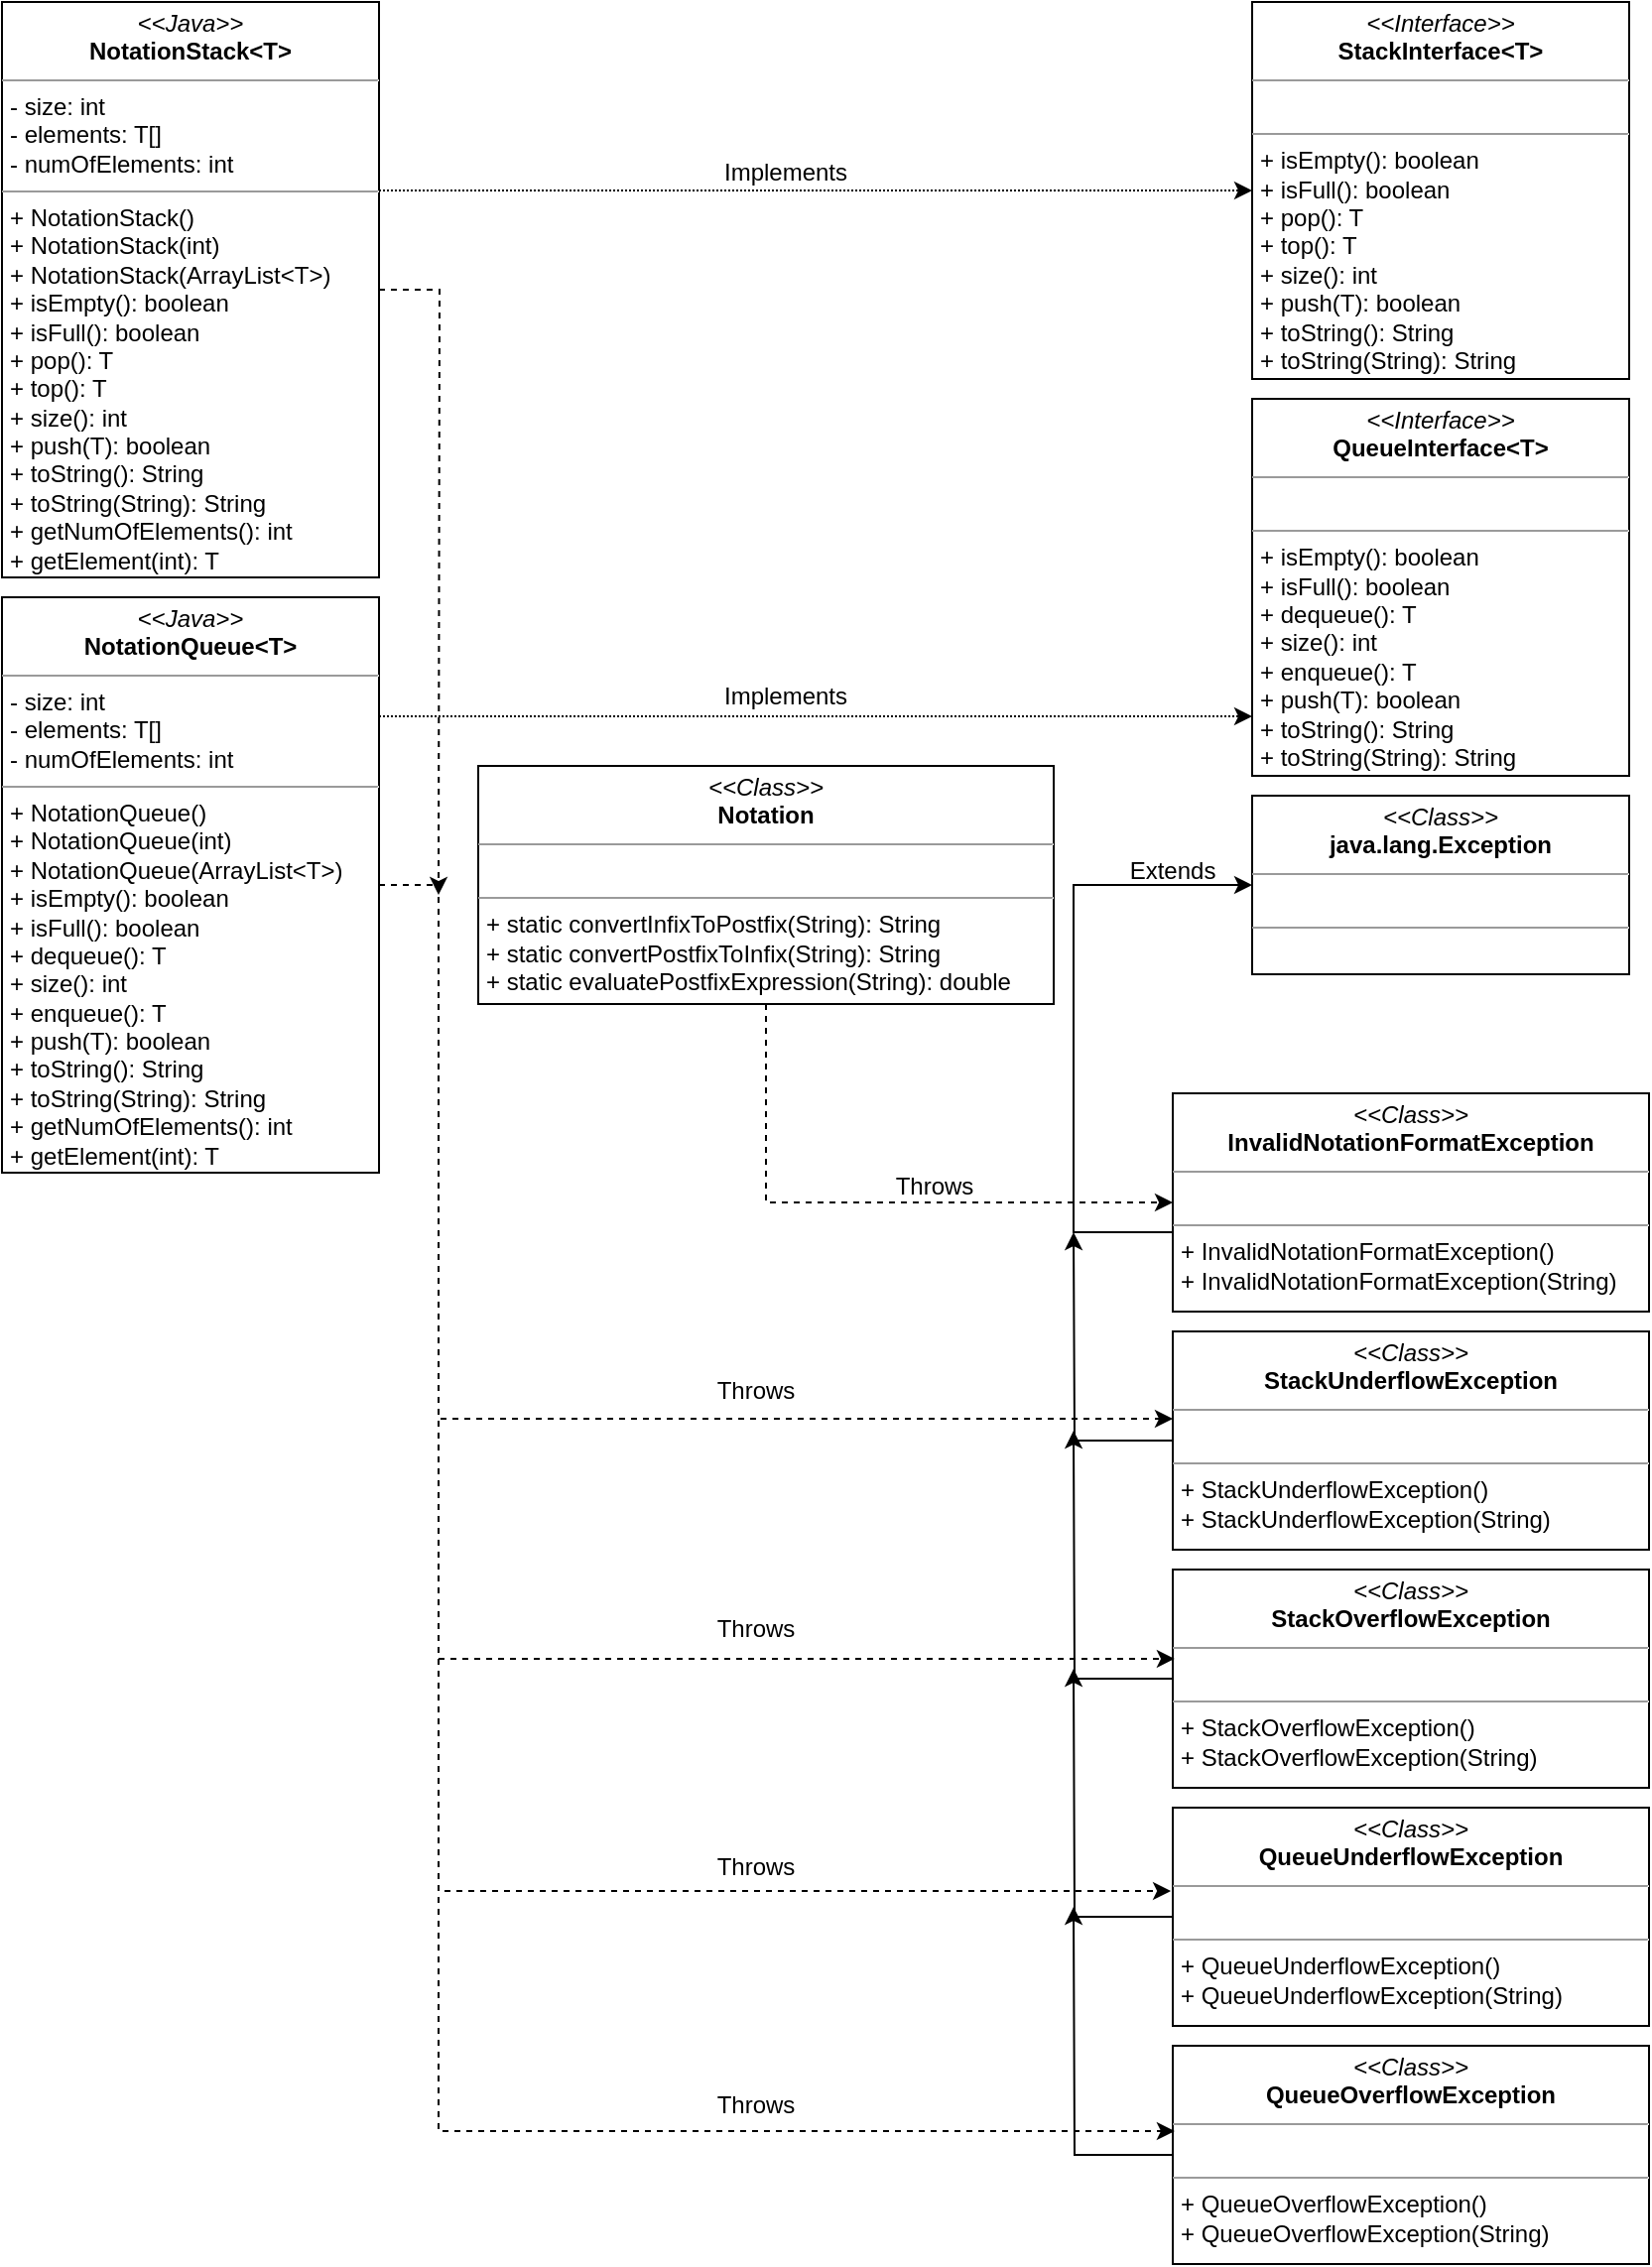 <mxfile version="13.7.3" type="device"><diagram id="xD7eP7tqdC4LabMXEjLY" name="Page-1"><mxGraphModel dx="1106" dy="852" grid="1" gridSize="10" guides="1" tooltips="1" connect="1" arrows="1" fold="1" page="1" pageScale="1" pageWidth="850" pageHeight="1100" math="0" shadow="0"><root><mxCell id="0"/><mxCell id="1" parent="0"/><mxCell id="dxhLuJRopRHCI-AnocjH-1" value="&lt;p style=&quot;margin: 0px ; margin-top: 4px ; text-align: center&quot;&gt;&lt;i&gt;&amp;lt;&amp;lt;Interface&amp;gt;&amp;gt;&lt;/i&gt;&lt;br&gt;&lt;b&gt;StackInterface&amp;lt;T&amp;gt;&lt;/b&gt;&lt;/p&gt;&lt;hr size=&quot;1&quot;&gt;&lt;p style=&quot;margin: 0px ; margin-left: 4px&quot;&gt;&lt;br&gt;&lt;/p&gt;&lt;hr size=&quot;1&quot;&gt;&lt;p style=&quot;margin: 0px ; margin-left: 4px&quot;&gt;+ isEmpty(): boolean&lt;br&gt;&lt;/p&gt;&lt;p style=&quot;margin: 0px ; margin-left: 4px&quot;&gt;+ isFull(): boolean&lt;/p&gt;&lt;p style=&quot;margin: 0px ; margin-left: 4px&quot;&gt;+ pop(): T&lt;/p&gt;&lt;p style=&quot;margin: 0px ; margin-left: 4px&quot;&gt;+ top(): T&lt;/p&gt;&lt;p style=&quot;margin: 0px ; margin-left: 4px&quot;&gt;+ size(): int&lt;/p&gt;&lt;p style=&quot;margin: 0px ; margin-left: 4px&quot;&gt;+ push(T): boolean&lt;/p&gt;&lt;p style=&quot;margin: 0px ; margin-left: 4px&quot;&gt;+ toString(): String&lt;/p&gt;&lt;p style=&quot;margin: 0px ; margin-left: 4px&quot;&gt;+ toString(String): String&lt;/p&gt;" style="verticalAlign=top;align=left;overflow=fill;fontSize=12;fontFamily=Helvetica;html=1;" vertex="1" parent="1"><mxGeometry x="640" y="10" width="190" height="190" as="geometry"/></mxCell><mxCell id="dxhLuJRopRHCI-AnocjH-2" value="&lt;p style=&quot;margin: 0px ; margin-top: 4px ; text-align: center&quot;&gt;&lt;i&gt;&amp;lt;&amp;lt;Interface&amp;gt;&amp;gt;&lt;/i&gt;&lt;br&gt;&lt;b&gt;QueueInterface&amp;lt;T&amp;gt;&lt;/b&gt;&lt;/p&gt;&lt;hr size=&quot;1&quot;&gt;&lt;p style=&quot;margin: 0px ; margin-left: 4px&quot;&gt;&lt;br&gt;&lt;/p&gt;&lt;hr size=&quot;1&quot;&gt;&lt;p style=&quot;margin: 0px ; margin-left: 4px&quot;&gt;+ isEmpty(): boolean&lt;br&gt;&lt;/p&gt;&lt;p style=&quot;margin: 0px ; margin-left: 4px&quot;&gt;+ isFull(): boolean&lt;/p&gt;&lt;p style=&quot;margin: 0px ; margin-left: 4px&quot;&gt;+ dequeue(): T&lt;/p&gt;&lt;p style=&quot;margin: 0px ; margin-left: 4px&quot;&gt;+ size(): int&lt;br&gt;&lt;/p&gt;&lt;p style=&quot;margin: 0px ; margin-left: 4px&quot;&gt;+ enqueue(): T&lt;/p&gt;&lt;p style=&quot;margin: 0px ; margin-left: 4px&quot;&gt;+ push(T): boolean&lt;/p&gt;&lt;p style=&quot;margin: 0px ; margin-left: 4px&quot;&gt;+ toString(): String&lt;/p&gt;&lt;p style=&quot;margin: 0px ; margin-left: 4px&quot;&gt;+ toString(String): String&lt;/p&gt;" style="verticalAlign=top;align=left;overflow=fill;fontSize=12;fontFamily=Helvetica;html=1;" vertex="1" parent="1"><mxGeometry x="640" y="210" width="190" height="190" as="geometry"/></mxCell><mxCell id="dxhLuJRopRHCI-AnocjH-6" style="edgeStyle=orthogonalEdgeStyle;rounded=0;orthogonalLoop=1;jettySize=auto;html=1;entryX=0;entryY=0.5;entryDx=0;entryDy=0;" edge="1" parent="1" source="dxhLuJRopRHCI-AnocjH-3" target="dxhLuJRopRHCI-AnocjH-4"><mxGeometry relative="1" as="geometry"><Array as="points"><mxPoint x="550" y="630"/><mxPoint x="550" y="455"/></Array></mxGeometry></mxCell><mxCell id="dxhLuJRopRHCI-AnocjH-3" value="&lt;p style=&quot;margin: 0px ; margin-top: 4px ; text-align: center&quot;&gt;&lt;i&gt;&amp;lt;&amp;lt;Class&amp;gt;&amp;gt;&lt;/i&gt;&lt;br&gt;&lt;b&gt;InvalidNotationFormatException&lt;/b&gt;&lt;/p&gt;&lt;hr size=&quot;1&quot;&gt;&lt;p style=&quot;margin: 0px ; margin-left: 4px&quot;&gt;&lt;br&gt;&lt;/p&gt;&lt;hr size=&quot;1&quot;&gt;&lt;p style=&quot;margin: 0px ; margin-left: 4px&quot;&gt;+ InvalidNotationFormatException()&lt;/p&gt;&lt;p style=&quot;margin: 0px ; margin-left: 4px&quot;&gt;+ InvalidNotationFormatException(String)&lt;/p&gt;&lt;p style=&quot;margin: 0px ; margin-left: 4px&quot;&gt;&lt;br&gt;&lt;/p&gt;" style="verticalAlign=top;align=left;overflow=fill;fontSize=12;fontFamily=Helvetica;html=1;" vertex="1" parent="1"><mxGeometry x="600" y="560" width="240" height="110" as="geometry"/></mxCell><mxCell id="dxhLuJRopRHCI-AnocjH-4" value="&lt;p style=&quot;margin: 0px ; margin-top: 4px ; text-align: center&quot;&gt;&lt;i&gt;&amp;lt;&amp;lt;Class&amp;gt;&amp;gt;&lt;/i&gt;&lt;br&gt;&lt;b&gt;java.lang.Exception&lt;/b&gt;&lt;/p&gt;&lt;hr size=&quot;1&quot;&gt;&lt;p style=&quot;margin: 0px ; margin-left: 4px&quot;&gt;&lt;br&gt;&lt;/p&gt;&lt;hr size=&quot;1&quot;&gt;&lt;p style=&quot;margin: 0px ; margin-left: 4px&quot;&gt;&lt;br&gt;&lt;/p&gt;" style="verticalAlign=top;align=left;overflow=fill;fontSize=12;fontFamily=Helvetica;html=1;" vertex="1" parent="1"><mxGeometry x="640" y="410" width="190" height="90" as="geometry"/></mxCell><mxCell id="dxhLuJRopRHCI-AnocjH-8" style="edgeStyle=orthogonalEdgeStyle;rounded=0;orthogonalLoop=1;jettySize=auto;html=1;" edge="1" parent="1" source="dxhLuJRopRHCI-AnocjH-7"><mxGeometry relative="1" as="geometry"><mxPoint x="550" y="630" as="targetPoint"/></mxGeometry></mxCell><mxCell id="dxhLuJRopRHCI-AnocjH-7" value="&lt;p style=&quot;margin: 0px ; margin-top: 4px ; text-align: center&quot;&gt;&lt;i&gt;&amp;lt;&amp;lt;Class&amp;gt;&amp;gt;&lt;/i&gt;&lt;br&gt;&lt;b&gt;StackUnderflowException&lt;/b&gt;&lt;/p&gt;&lt;hr size=&quot;1&quot;&gt;&lt;p style=&quot;margin: 0px ; margin-left: 4px&quot;&gt;&lt;br&gt;&lt;/p&gt;&lt;hr size=&quot;1&quot;&gt;&lt;p style=&quot;margin: 0px ; margin-left: 4px&quot;&gt;+ StackUnderflowException()&lt;/p&gt;&lt;p style=&quot;margin: 0px ; margin-left: 4px&quot;&gt;+ StackUnderflowException(String)&lt;/p&gt;" style="verticalAlign=top;align=left;overflow=fill;fontSize=12;fontFamily=Helvetica;html=1;" vertex="1" parent="1"><mxGeometry x="600" y="680" width="240" height="110" as="geometry"/></mxCell><mxCell id="dxhLuJRopRHCI-AnocjH-10" style="edgeStyle=orthogonalEdgeStyle;rounded=0;orthogonalLoop=1;jettySize=auto;html=1;" edge="1" parent="1" source="dxhLuJRopRHCI-AnocjH-9"><mxGeometry relative="1" as="geometry"><mxPoint x="550" y="730" as="targetPoint"/></mxGeometry></mxCell><mxCell id="dxhLuJRopRHCI-AnocjH-9" value="&lt;p style=&quot;margin: 0px ; margin-top: 4px ; text-align: center&quot;&gt;&lt;i&gt;&amp;lt;&amp;lt;Class&amp;gt;&amp;gt;&lt;/i&gt;&lt;br&gt;&lt;b&gt;StackOverflowException&lt;/b&gt;&lt;/p&gt;&lt;hr size=&quot;1&quot;&gt;&lt;p style=&quot;margin: 0px ; margin-left: 4px&quot;&gt;&lt;br&gt;&lt;/p&gt;&lt;hr size=&quot;1&quot;&gt;&lt;p style=&quot;margin: 0px ; margin-left: 4px&quot;&gt;+ StackOverflowException()&lt;/p&gt;&lt;p style=&quot;margin: 0px ; margin-left: 4px&quot;&gt;+ StackOverflowException(String)&lt;/p&gt;" style="verticalAlign=top;align=left;overflow=fill;fontSize=12;fontFamily=Helvetica;html=1;" vertex="1" parent="1"><mxGeometry x="600" y="800" width="240" height="110" as="geometry"/></mxCell><mxCell id="dxhLuJRopRHCI-AnocjH-12" style="edgeStyle=orthogonalEdgeStyle;rounded=0;orthogonalLoop=1;jettySize=auto;html=1;" edge="1" parent="1" source="dxhLuJRopRHCI-AnocjH-11"><mxGeometry relative="1" as="geometry"><mxPoint x="550" y="850" as="targetPoint"/></mxGeometry></mxCell><mxCell id="dxhLuJRopRHCI-AnocjH-11" value="&lt;p style=&quot;margin: 0px ; margin-top: 4px ; text-align: center&quot;&gt;&lt;i&gt;&amp;lt;&amp;lt;Class&amp;gt;&amp;gt;&lt;/i&gt;&lt;br&gt;&lt;b&gt;QueueUnderflowException&lt;/b&gt;&lt;/p&gt;&lt;hr size=&quot;1&quot;&gt;&lt;p style=&quot;margin: 0px ; margin-left: 4px&quot;&gt;&lt;br&gt;&lt;/p&gt;&lt;hr size=&quot;1&quot;&gt;&lt;p style=&quot;margin: 0px ; margin-left: 4px&quot;&gt;+ QueueUnderflowException()&lt;/p&gt;&lt;p style=&quot;margin: 0px ; margin-left: 4px&quot;&gt;+ QueueUnderflowException(String)&lt;/p&gt;" style="verticalAlign=top;align=left;overflow=fill;fontSize=12;fontFamily=Helvetica;html=1;" vertex="1" parent="1"><mxGeometry x="600" y="920" width="240" height="110" as="geometry"/></mxCell><mxCell id="dxhLuJRopRHCI-AnocjH-14" style="edgeStyle=orthogonalEdgeStyle;rounded=0;orthogonalLoop=1;jettySize=auto;html=1;" edge="1" parent="1" source="dxhLuJRopRHCI-AnocjH-13"><mxGeometry relative="1" as="geometry"><mxPoint x="550" y="970" as="targetPoint"/></mxGeometry></mxCell><mxCell id="dxhLuJRopRHCI-AnocjH-13" value="&lt;p style=&quot;margin: 0px ; margin-top: 4px ; text-align: center&quot;&gt;&lt;i&gt;&amp;lt;&amp;lt;Class&amp;gt;&amp;gt;&lt;/i&gt;&lt;br&gt;&lt;b&gt;QueueOverflowException&lt;/b&gt;&lt;/p&gt;&lt;hr size=&quot;1&quot;&gt;&lt;p style=&quot;margin: 0px ; margin-left: 4px&quot;&gt;&lt;br&gt;&lt;/p&gt;&lt;hr size=&quot;1&quot;&gt;&lt;p style=&quot;margin: 0px ; margin-left: 4px&quot;&gt;+ QueueOverflowException()&lt;/p&gt;&lt;p style=&quot;margin: 0px ; margin-left: 4px&quot;&gt;+ QueueOverflowException(String)&lt;/p&gt;" style="verticalAlign=top;align=left;overflow=fill;fontSize=12;fontFamily=Helvetica;html=1;" vertex="1" parent="1"><mxGeometry x="600" y="1040" width="240" height="110" as="geometry"/></mxCell><mxCell id="dxhLuJRopRHCI-AnocjH-16" style="edgeStyle=orthogonalEdgeStyle;rounded=0;orthogonalLoop=1;jettySize=auto;html=1;entryX=0;entryY=0.5;entryDx=0;entryDy=0;dashed=1;dashPattern=1 1;" edge="1" parent="1" source="dxhLuJRopRHCI-AnocjH-15" target="dxhLuJRopRHCI-AnocjH-1"><mxGeometry relative="1" as="geometry"><Array as="points"><mxPoint x="580" y="105"/><mxPoint x="580" y="105"/></Array></mxGeometry></mxCell><mxCell id="dxhLuJRopRHCI-AnocjH-31" style="edgeStyle=orthogonalEdgeStyle;rounded=0;orthogonalLoop=1;jettySize=auto;html=1;dashed=1;" edge="1" parent="1" source="dxhLuJRopRHCI-AnocjH-15"><mxGeometry relative="1" as="geometry"><mxPoint x="230" y="460" as="targetPoint"/></mxGeometry></mxCell><mxCell id="dxhLuJRopRHCI-AnocjH-15" value="&lt;p style=&quot;margin: 0px ; margin-top: 4px ; text-align: center&quot;&gt;&lt;i&gt;&amp;lt;&amp;lt;Java&amp;gt;&amp;gt;&lt;/i&gt;&lt;br&gt;&lt;b&gt;NotationStack&amp;lt;T&amp;gt;&lt;/b&gt;&lt;/p&gt;&lt;hr size=&quot;1&quot;&gt;&lt;p style=&quot;margin: 0px ; margin-left: 4px&quot;&gt;- size: int&lt;/p&gt;&lt;p style=&quot;margin: 0px ; margin-left: 4px&quot;&gt;- elements: T[]&lt;/p&gt;&lt;p style=&quot;margin: 0px ; margin-left: 4px&quot;&gt;- numOfElements: int&lt;/p&gt;&lt;hr size=&quot;1&quot;&gt;&lt;p style=&quot;margin: 0px 0px 0px 4px&quot;&gt;+ NotationStack()&lt;/p&gt;&lt;p style=&quot;margin: 0px 0px 0px 4px&quot;&gt;+ NotationStack(int)&lt;/p&gt;&lt;p style=&quot;margin: 0px 0px 0px 4px&quot;&gt;+ NotationStack(ArrayList&amp;lt;T&amp;gt;)&lt;/p&gt;&lt;p style=&quot;margin: 0px 0px 0px 4px&quot;&gt;+ isEmpty(): boolean&lt;br&gt;&lt;/p&gt;&lt;p style=&quot;margin: 0px 0px 0px 4px&quot;&gt;+ isFull(): boolean&lt;/p&gt;&lt;p style=&quot;margin: 0px 0px 0px 4px&quot;&gt;+ pop(): T&lt;/p&gt;&lt;p style=&quot;margin: 0px 0px 0px 4px&quot;&gt;+ top(): T&lt;/p&gt;&lt;p style=&quot;margin: 0px 0px 0px 4px&quot;&gt;+ size(): int&lt;/p&gt;&lt;p style=&quot;margin: 0px 0px 0px 4px&quot;&gt;+ push(T): boolean&lt;/p&gt;&lt;p style=&quot;margin: 0px 0px 0px 4px&quot;&gt;+ toString(): String&lt;/p&gt;&lt;p style=&quot;margin: 0px 0px 0px 4px&quot;&gt;+ toString(String): String&lt;/p&gt;&lt;p style=&quot;margin: 0px 0px 0px 4px&quot;&gt;+ getNumOfElements(): int&lt;/p&gt;&lt;p style=&quot;margin: 0px 0px 0px 4px&quot;&gt;+ getElement(int): T&lt;/p&gt;" style="verticalAlign=top;align=left;overflow=fill;fontSize=12;fontFamily=Helvetica;html=1;" vertex="1" parent="1"><mxGeometry x="10" y="10" width="190" height="290" as="geometry"/></mxCell><mxCell id="dxhLuJRopRHCI-AnocjH-18" style="edgeStyle=orthogonalEdgeStyle;rounded=0;orthogonalLoop=1;jettySize=auto;html=1;dashed=1;dashPattern=1 1;" edge="1" parent="1" source="dxhLuJRopRHCI-AnocjH-17"><mxGeometry relative="1" as="geometry"><mxPoint x="640" y="370" as="targetPoint"/><Array as="points"><mxPoint x="640" y="370"/></Array></mxGeometry></mxCell><mxCell id="dxhLuJRopRHCI-AnocjH-29" style="edgeStyle=orthogonalEdgeStyle;rounded=0;orthogonalLoop=1;jettySize=auto;html=1;entryX=0;entryY=0.4;entryDx=0;entryDy=0;entryPerimeter=0;dashed=1;" edge="1" parent="1" source="dxhLuJRopRHCI-AnocjH-17" target="dxhLuJRopRHCI-AnocjH-7"><mxGeometry relative="1" as="geometry"><Array as="points"><mxPoint x="230" y="455"/><mxPoint x="230" y="724"/></Array></mxGeometry></mxCell><mxCell id="dxhLuJRopRHCI-AnocjH-32" style="edgeStyle=orthogonalEdgeStyle;rounded=0;orthogonalLoop=1;jettySize=auto;html=1;entryX=0.004;entryY=0.409;entryDx=0;entryDy=0;entryPerimeter=0;dashed=1;" edge="1" parent="1" source="dxhLuJRopRHCI-AnocjH-17" target="dxhLuJRopRHCI-AnocjH-9"><mxGeometry relative="1" as="geometry"><Array as="points"><mxPoint x="230" y="455"/><mxPoint x="230" y="845"/></Array></mxGeometry></mxCell><mxCell id="dxhLuJRopRHCI-AnocjH-34" style="edgeStyle=orthogonalEdgeStyle;rounded=0;orthogonalLoop=1;jettySize=auto;html=1;entryX=-0.004;entryY=0.382;entryDx=0;entryDy=0;entryPerimeter=0;dashed=1;" edge="1" parent="1" source="dxhLuJRopRHCI-AnocjH-17" target="dxhLuJRopRHCI-AnocjH-11"><mxGeometry relative="1" as="geometry"><Array as="points"><mxPoint x="230" y="455"/><mxPoint x="230" y="962"/></Array></mxGeometry></mxCell><mxCell id="dxhLuJRopRHCI-AnocjH-35" style="edgeStyle=orthogonalEdgeStyle;rounded=0;orthogonalLoop=1;jettySize=auto;html=1;entryX=0.004;entryY=0.391;entryDx=0;entryDy=0;entryPerimeter=0;dashed=1;" edge="1" parent="1" source="dxhLuJRopRHCI-AnocjH-17" target="dxhLuJRopRHCI-AnocjH-13"><mxGeometry relative="1" as="geometry"><Array as="points"><mxPoint x="230" y="455"/><mxPoint x="230" y="1083"/></Array></mxGeometry></mxCell><mxCell id="dxhLuJRopRHCI-AnocjH-17" value="&lt;p style=&quot;margin: 0px ; margin-top: 4px ; text-align: center&quot;&gt;&lt;i&gt;&amp;lt;&amp;lt;Java&amp;gt;&amp;gt;&lt;/i&gt;&lt;br&gt;&lt;b&gt;NotationQueue&amp;lt;T&amp;gt;&lt;/b&gt;&lt;/p&gt;&lt;hr size=&quot;1&quot;&gt;&lt;p style=&quot;margin: 0px ; margin-left: 4px&quot;&gt;- size: int&lt;/p&gt;&lt;p style=&quot;margin: 0px ; margin-left: 4px&quot;&gt;- elements: T[]&lt;/p&gt;&lt;p style=&quot;margin: 0px ; margin-left: 4px&quot;&gt;- numOfElements: int&lt;/p&gt;&lt;hr size=&quot;1&quot;&gt;&lt;p style=&quot;margin: 0px 0px 0px 4px&quot;&gt;+ NotationQueue()&lt;/p&gt;&lt;p style=&quot;margin: 0px 0px 0px 4px&quot;&gt;+ NotationQueue(int)&lt;/p&gt;&lt;p style=&quot;margin: 0px 0px 0px 4px&quot;&gt;+ NotationQueue(ArrayList&amp;lt;T&amp;gt;)&lt;/p&gt;&lt;p style=&quot;margin: 0px 0px 0px 4px&quot;&gt;+ isEmpty(): boolean&lt;br&gt;&lt;/p&gt;&lt;p style=&quot;margin: 0px 0px 0px 4px&quot;&gt;+ isFull(): boolean&lt;/p&gt;&lt;p style=&quot;margin: 0px 0px 0px 4px&quot;&gt;+ dequeue(): T&lt;/p&gt;&lt;p style=&quot;margin: 0px 0px 0px 4px&quot;&gt;+ size(): int&lt;br&gt;&lt;/p&gt;&lt;p style=&quot;margin: 0px 0px 0px 4px&quot;&gt;+ enqueue(): T&lt;/p&gt;&lt;p style=&quot;margin: 0px 0px 0px 4px&quot;&gt;+ push(T): boolean&lt;/p&gt;&lt;p style=&quot;margin: 0px 0px 0px 4px&quot;&gt;+ toString(): String&lt;/p&gt;&lt;p style=&quot;margin: 0px 0px 0px 4px&quot;&gt;+ toString(String): String&lt;/p&gt;&lt;p style=&quot;margin: 0px 0px 0px 4px&quot;&gt;+ getNumOfElements(): int&lt;/p&gt;&lt;p style=&quot;margin: 0px 0px 0px 4px&quot;&gt;+ getElement(int): T&lt;/p&gt;" style="verticalAlign=top;align=left;overflow=fill;fontSize=12;fontFamily=Helvetica;html=1;" vertex="1" parent="1"><mxGeometry x="10" y="310" width="190" height="290" as="geometry"/></mxCell><mxCell id="dxhLuJRopRHCI-AnocjH-19" value="Implements" style="text;html=1;strokeColor=none;fillColor=none;align=center;verticalAlign=middle;whiteSpace=wrap;rounded=0;" vertex="1" parent="1"><mxGeometry x="385" y="86" width="40" height="20" as="geometry"/></mxCell><mxCell id="dxhLuJRopRHCI-AnocjH-20" value="Implements" style="text;html=1;strokeColor=none;fillColor=none;align=center;verticalAlign=middle;whiteSpace=wrap;rounded=0;" vertex="1" parent="1"><mxGeometry x="385" y="350" width="40" height="20" as="geometry"/></mxCell><mxCell id="dxhLuJRopRHCI-AnocjH-27" style="edgeStyle=orthogonalEdgeStyle;rounded=0;orthogonalLoop=1;jettySize=auto;html=1;entryX=0;entryY=0.5;entryDx=0;entryDy=0;dashed=1;" edge="1" parent="1" source="dxhLuJRopRHCI-AnocjH-22" target="dxhLuJRopRHCI-AnocjH-3"><mxGeometry relative="1" as="geometry"><Array as="points"><mxPoint x="395" y="615"/></Array></mxGeometry></mxCell><mxCell id="dxhLuJRopRHCI-AnocjH-22" value="&lt;p style=&quot;margin: 0px ; margin-top: 4px ; text-align: center&quot;&gt;&lt;i&gt;&amp;lt;&amp;lt;Class&amp;gt;&amp;gt;&lt;/i&gt;&lt;br&gt;&lt;b&gt;Notation&lt;/b&gt;&lt;/p&gt;&lt;hr size=&quot;1&quot;&gt;&lt;p style=&quot;margin: 0px ; margin-left: 4px&quot;&gt;&lt;br&gt;&lt;/p&gt;&lt;hr size=&quot;1&quot;&gt;&lt;p style=&quot;margin: 0px ; margin-left: 4px&quot;&gt;+ static convertInfixToPostfix(String): String&lt;/p&gt;&lt;p style=&quot;margin: 0px ; margin-left: 4px&quot;&gt;+ static convertPostfixToInfix(String): String&lt;/p&gt;&lt;p style=&quot;margin: 0px ; margin-left: 4px&quot;&gt;+ static evaluatePostfixExpression(String): double&lt;/p&gt;" style="verticalAlign=top;align=left;overflow=fill;fontSize=12;fontFamily=Helvetica;html=1;" vertex="1" parent="1"><mxGeometry x="250" y="395" width="290" height="120" as="geometry"/></mxCell><mxCell id="dxhLuJRopRHCI-AnocjH-24" value="Throws" style="text;html=1;strokeColor=none;fillColor=none;align=center;verticalAlign=middle;whiteSpace=wrap;rounded=0;" vertex="1" parent="1"><mxGeometry x="460" y="597" width="40" height="20" as="geometry"/></mxCell><mxCell id="dxhLuJRopRHCI-AnocjH-36" value="Throws" style="text;html=1;strokeColor=none;fillColor=none;align=center;verticalAlign=middle;whiteSpace=wrap;rounded=0;" vertex="1" parent="1"><mxGeometry x="370" y="700" width="40" height="20" as="geometry"/></mxCell><mxCell id="dxhLuJRopRHCI-AnocjH-37" value="Throws" style="text;html=1;strokeColor=none;fillColor=none;align=center;verticalAlign=middle;whiteSpace=wrap;rounded=0;" vertex="1" parent="1"><mxGeometry x="370" y="820" width="40" height="20" as="geometry"/></mxCell><mxCell id="dxhLuJRopRHCI-AnocjH-38" value="Throws" style="text;html=1;strokeColor=none;fillColor=none;align=center;verticalAlign=middle;whiteSpace=wrap;rounded=0;" vertex="1" parent="1"><mxGeometry x="370" y="940" width="40" height="20" as="geometry"/></mxCell><mxCell id="dxhLuJRopRHCI-AnocjH-39" value="Throws" style="text;html=1;strokeColor=none;fillColor=none;align=center;verticalAlign=middle;whiteSpace=wrap;rounded=0;" vertex="1" parent="1"><mxGeometry x="370" y="1060" width="40" height="20" as="geometry"/></mxCell><mxCell id="dxhLuJRopRHCI-AnocjH-41" value="Extends" style="text;html=1;strokeColor=none;fillColor=none;align=center;verticalAlign=middle;whiteSpace=wrap;rounded=0;" vertex="1" parent="1"><mxGeometry x="580" y="438" width="40" height="20" as="geometry"/></mxCell></root></mxGraphModel></diagram></mxfile>